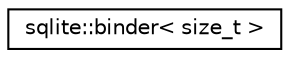 digraph "Graphical Class Hierarchy"
{
  edge [fontname="Helvetica",fontsize="10",labelfontname="Helvetica",labelfontsize="10"];
  node [fontname="Helvetica",fontsize="10",shape=record];
  rankdir="LR";
  Node1 [label="sqlite::binder\< size_t \>",height=0.2,width=0.4,color="black", fillcolor="white", style="filled",URL="$classsqlite_1_1binder.html"];
}
